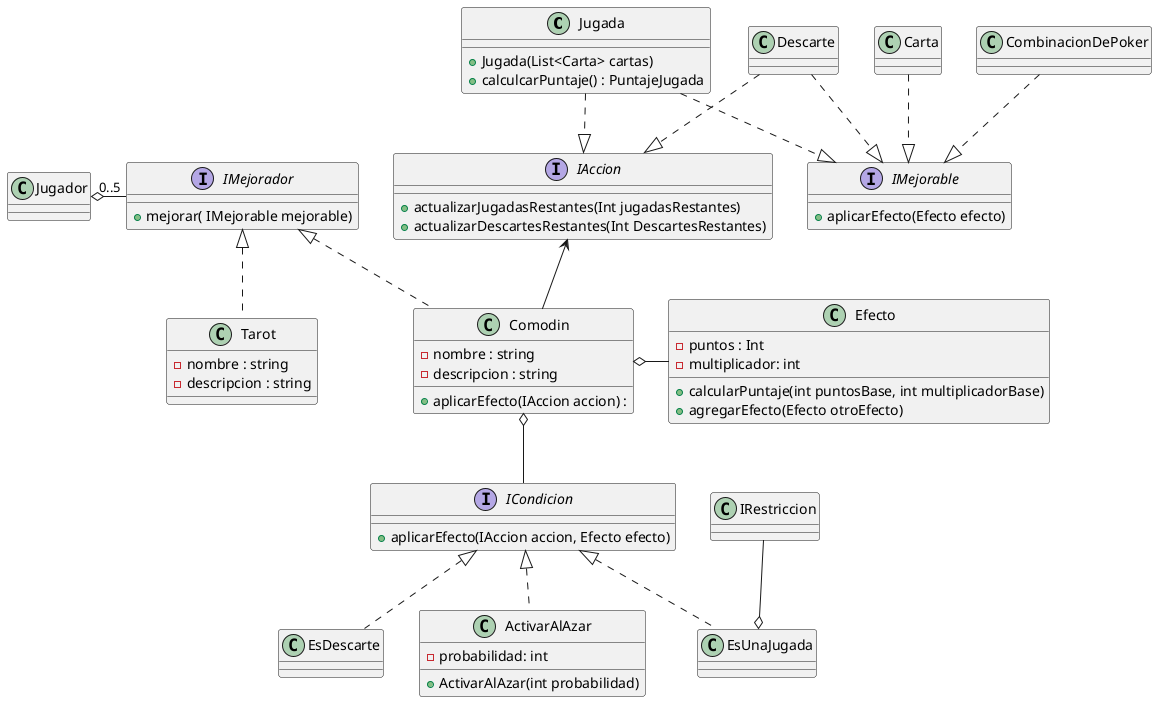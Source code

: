 @enduml

@startuml

class Jugada{
    + Jugada(List<Carta> cartas)
    + calculcarPuntaje() : PuntajeJugada
}
class Descarte{}
class Carta{
}
Descarte ..|> IMejorable
Carta ..|> IMejorable
Jugada ..|> IMejorable
CombinacionDePoker ..|> IMejorable

Descarte ..|> IAccion
Jugada ..|> IAccion
interface IAccion {
  + actualizarJugadasRestantes(Int jugadasRestantes)
  + actualizarDescartesRestantes(Int DescartesRestantes)
}

interface IMejorable{
  + aplicarEfecto(Efecto efecto) 
}
class Comodin implements IMejorador{
    - nombre : string 
    - descripcion : string
}

Class Tarot implements IMejorador{
    - nombre : string 
    - descripcion : string 
}

interface IMejorador {
  + mejorar( IMejorable mejorable)
}

Jugador o- "0..5" IMejorador
IAccion <-- Comodin
class Comodin {
    + aplicarEfecto(IAccion accion) :
}
class Efecto{
    - puntos : Int
    - multiplicador: int 
    + calcularPuntaje(int puntosBase, int multiplicadorBase)
    + agregarEfecto(Efecto otroEfecto)
}

Comodin o-- ICondicion 
Comodin o- Efecto

class ActivarAlAzar implements ICondicion{
    - probabilidad: int 
    + ActivarAlAzar(int probabilidad)
}
class EsDescarte implements ICondicion{

}
class EsUnaJugada implements ICondicion{
    
}
IRestriccion --o EsUnaJugada
interface ICondicion {
    + aplicarEfecto(IAccion accion, Efecto efecto)
}

@enduml 
IMejorable <.. IMejorador 
Tarot o-- IRestriccion

Efecto -o Tarot
class SoloCartas implements IRestriccion{
    - restriccion : string 
}
class soloCombinacion implements IRestriccion{
    - restriccion: Combinacion
}
interface IRestriccion{
    + validarRestriccion(Mejorable mejorable): bool
}


@enduml